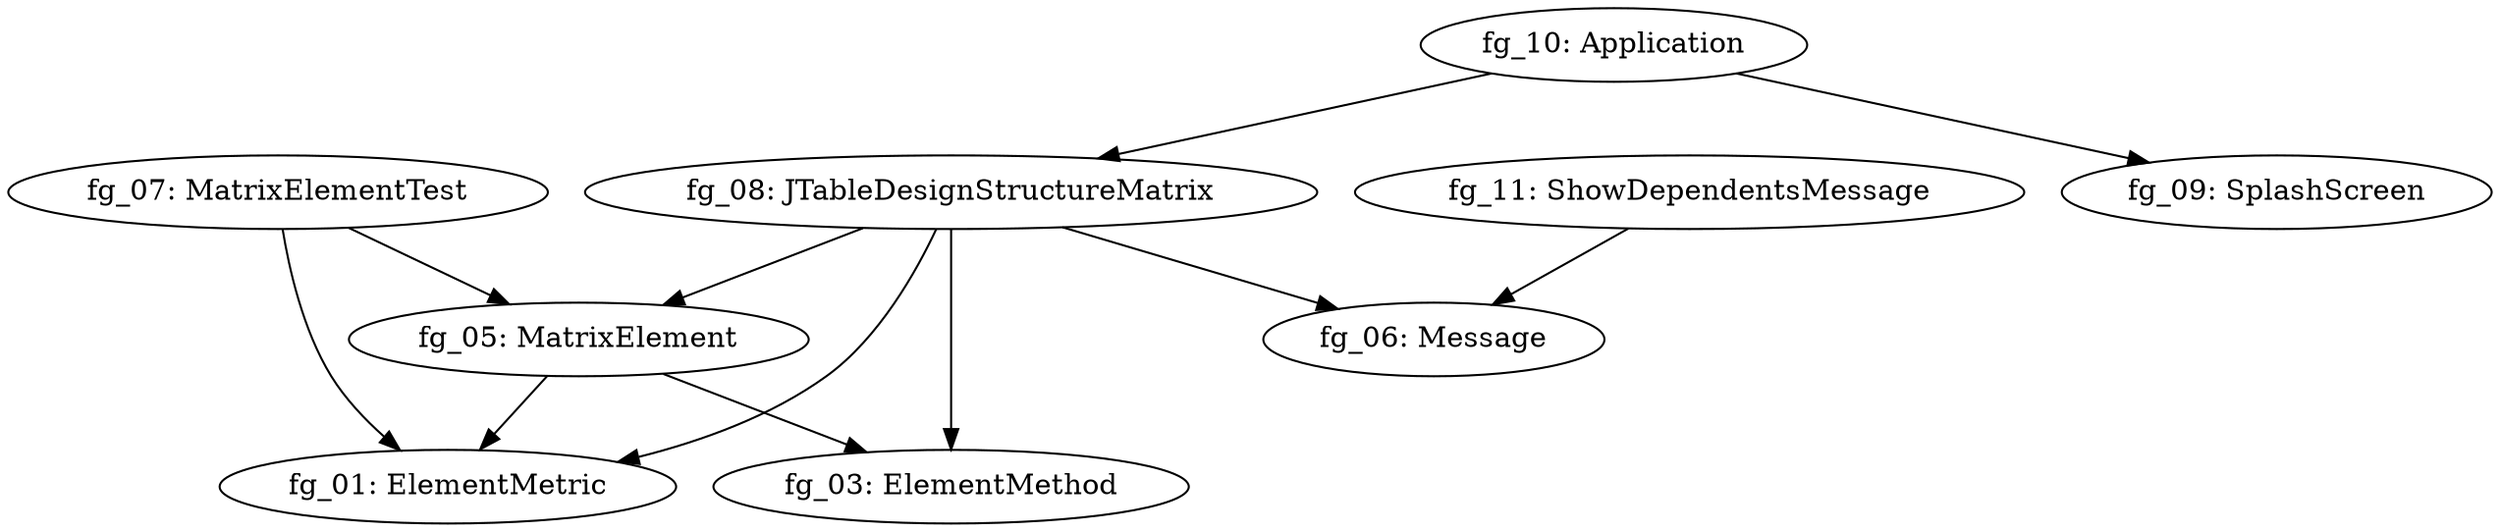 digraph G { 
"fg_05: MatrixElement" -> "fg_01: ElementMetric"; 
"fg_05: MatrixElement" -> "fg_03: ElementMethod"; 
"fg_07: MatrixElementTest" -> "fg_05: MatrixElement"; 
"fg_07: MatrixElementTest" -> "fg_01: ElementMetric"; 
"fg_08: JTableDesignStructureMatrix" -> "fg_06: Message"; 
"fg_08: JTableDesignStructureMatrix" -> "fg_05: MatrixElement"; 
"fg_08: JTableDesignStructureMatrix" -> "fg_03: ElementMethod"; 
"fg_08: JTableDesignStructureMatrix" -> "fg_01: ElementMetric"; 
"fg_10: Application" -> "fg_09: SplashScreen"; 
"fg_10: Application" -> "fg_08: JTableDesignStructureMatrix"; 
"fg_11: ShowDependentsMessage" -> "fg_06: Message"; 
}